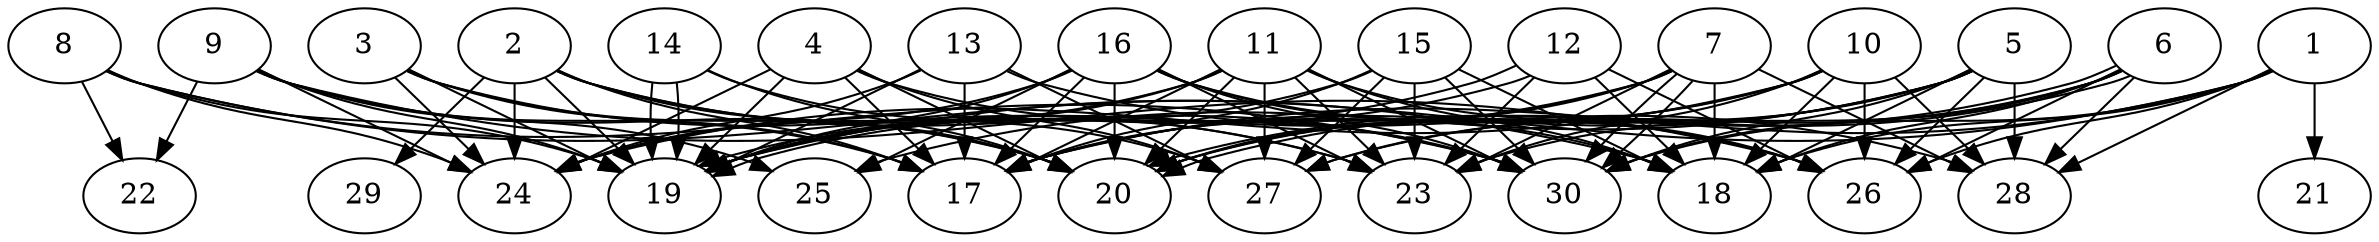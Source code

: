 // DAG automatically generated by daggen at Thu Oct  3 14:04:19 2019
// ./daggen --dot -n 30 --ccr 0.4 --fat 0.9 --regular 0.7 --density 0.9 --mindata 5242880 --maxdata 52428800 
digraph G {
  1 [size="121740800", alpha="0.18", expect_size="48696320"] 
  1 -> 17 [size ="48696320"]
  1 -> 18 [size ="48696320"]
  1 -> 19 [size ="48696320"]
  1 -> 21 [size ="48696320"]
  1 -> 26 [size ="48696320"]
  1 -> 28 [size ="48696320"]
  1 -> 30 [size ="48696320"]
  2 [size="93752320", alpha="0.03", expect_size="37500928"] 
  2 -> 17 [size ="37500928"]
  2 -> 19 [size ="37500928"]
  2 -> 20 [size ="37500928"]
  2 -> 23 [size ="37500928"]
  2 -> 24 [size ="37500928"]
  2 -> 29 [size ="37500928"]
  2 -> 30 [size ="37500928"]
  3 [size="127759360", alpha="0.03", expect_size="51103744"] 
  3 -> 17 [size ="51103744"]
  3 -> 19 [size ="51103744"]
  3 -> 20 [size ="51103744"]
  3 -> 23 [size ="51103744"]
  3 -> 24 [size ="51103744"]
  4 [size="42037760", alpha="0.08", expect_size="16815104"] 
  4 -> 17 [size ="16815104"]
  4 -> 19 [size ="16815104"]
  4 -> 20 [size ="16815104"]
  4 -> 24 [size ="16815104"]
  4 -> 27 [size ="16815104"]
  4 -> 30 [size ="16815104"]
  5 [size="34455040", alpha="0.05", expect_size="13782016"] 
  5 -> 17 [size ="13782016"]
  5 -> 18 [size ="13782016"]
  5 -> 20 [size ="13782016"]
  5 -> 25 [size ="13782016"]
  5 -> 26 [size ="13782016"]
  5 -> 27 [size ="13782016"]
  5 -> 28 [size ="13782016"]
  5 -> 30 [size ="13782016"]
  6 [size="93598720", alpha="0.17", expect_size="37439488"] 
  6 -> 18 [size ="37439488"]
  6 -> 20 [size ="37439488"]
  6 -> 20 [size ="37439488"]
  6 -> 23 [size ="37439488"]
  6 -> 26 [size ="37439488"]
  6 -> 27 [size ="37439488"]
  6 -> 28 [size ="37439488"]
  6 -> 30 [size ="37439488"]
  7 [size="35548160", alpha="0.08", expect_size="14219264"] 
  7 -> 17 [size ="14219264"]
  7 -> 18 [size ="14219264"]
  7 -> 19 [size ="14219264"]
  7 -> 20 [size ="14219264"]
  7 -> 23 [size ="14219264"]
  7 -> 28 [size ="14219264"]
  7 -> 30 [size ="14219264"]
  7 -> 30 [size ="14219264"]
  8 [size="54044160", alpha="0.02", expect_size="21617664"] 
  8 -> 18 [size ="21617664"]
  8 -> 19 [size ="21617664"]
  8 -> 22 [size ="21617664"]
  8 -> 24 [size ="21617664"]
  8 -> 30 [size ="21617664"]
  9 [size="95324160", alpha="0.08", expect_size="38129664"] 
  9 -> 17 [size ="38129664"]
  9 -> 19 [size ="38129664"]
  9 -> 20 [size ="38129664"]
  9 -> 22 [size ="38129664"]
  9 -> 24 [size ="38129664"]
  9 -> 25 [size ="38129664"]
  9 -> 26 [size ="38129664"]
  10 [size="98624000", alpha="0.11", expect_size="39449600"] 
  10 -> 17 [size ="39449600"]
  10 -> 18 [size ="39449600"]
  10 -> 20 [size ="39449600"]
  10 -> 23 [size ="39449600"]
  10 -> 24 [size ="39449600"]
  10 -> 26 [size ="39449600"]
  10 -> 28 [size ="39449600"]
  11 [size="106129920", alpha="0.06", expect_size="42451968"] 
  11 -> 17 [size ="42451968"]
  11 -> 18 [size ="42451968"]
  11 -> 19 [size ="42451968"]
  11 -> 20 [size ="42451968"]
  11 -> 23 [size ="42451968"]
  11 -> 24 [size ="42451968"]
  11 -> 26 [size ="42451968"]
  11 -> 27 [size ="42451968"]
  11 -> 30 [size ="42451968"]
  12 [size="94543360", alpha="0.19", expect_size="37817344"] 
  12 -> 18 [size ="37817344"]
  12 -> 19 [size ="37817344"]
  12 -> 19 [size ="37817344"]
  12 -> 23 [size ="37817344"]
  12 -> 26 [size ="37817344"]
  13 [size="111941120", alpha="0.05", expect_size="44776448"] 
  13 -> 17 [size ="44776448"]
  13 -> 19 [size ="44776448"]
  13 -> 24 [size ="44776448"]
  13 -> 27 [size ="44776448"]
  13 -> 28 [size ="44776448"]
  14 [size="128494080", alpha="0.06", expect_size="51397632"] 
  14 -> 19 [size ="51397632"]
  14 -> 19 [size ="51397632"]
  14 -> 20 [size ="51397632"]
  14 -> 27 [size ="51397632"]
  15 [size="57615360", alpha="0.18", expect_size="23046144"] 
  15 -> 17 [size ="23046144"]
  15 -> 18 [size ="23046144"]
  15 -> 19 [size ="23046144"]
  15 -> 23 [size ="23046144"]
  15 -> 27 [size ="23046144"]
  15 -> 30 [size ="23046144"]
  16 [size="85667840", alpha="0.00", expect_size="34267136"] 
  16 -> 17 [size ="34267136"]
  16 -> 18 [size ="34267136"]
  16 -> 19 [size ="34267136"]
  16 -> 20 [size ="34267136"]
  16 -> 23 [size ="34267136"]
  16 -> 24 [size ="34267136"]
  16 -> 25 [size ="34267136"]
  16 -> 26 [size ="34267136"]
  16 -> 30 [size ="34267136"]
  17 [size="69800960", alpha="0.08", expect_size="27920384"] 
  18 [size="115584000", alpha="0.06", expect_size="46233600"] 
  19 [size="126840320", alpha="0.19", expect_size="50736128"] 
  20 [size="56028160", alpha="0.05", expect_size="22411264"] 
  21 [size="117969920", alpha="0.09", expect_size="47187968"] 
  22 [size="34447360", alpha="0.07", expect_size="13778944"] 
  23 [size="28303360", alpha="0.04", expect_size="11321344"] 
  24 [size="59537920", alpha="0.07", expect_size="23815168"] 
  25 [size="94712320", alpha="0.13", expect_size="37884928"] 
  26 [size="85767680", alpha="0.12", expect_size="34307072"] 
  27 [size="86415360", alpha="0.15", expect_size="34566144"] 
  28 [size="17305600", alpha="0.06", expect_size="6922240"] 
  29 [size="51596800", alpha="0.10", expect_size="20638720"] 
  30 [size="46105600", alpha="0.09", expect_size="18442240"] 
}
